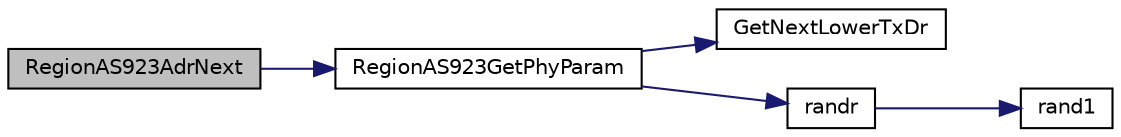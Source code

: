 digraph "RegionAS923AdrNext"
{
  edge [fontname="Helvetica",fontsize="10",labelfontname="Helvetica",labelfontsize="10"];
  node [fontname="Helvetica",fontsize="10",shape=record];
  rankdir="LR";
  Node0 [label="RegionAS923AdrNext",height=0.2,width=0.4,color="black", fillcolor="grey75", style="filled", fontcolor="black"];
  Node0 -> Node1 [color="midnightblue",fontsize="10",style="solid"];
  Node1 [label="RegionAS923GetPhyParam",height=0.2,width=0.4,color="black", fillcolor="white", style="filled",URL="$group___r_e_g_i_o_n_a_s923.html#ga20508dee35c0f25ff507478c5235fdeb",tooltip="The function gets a value of a specific phy attribute. "];
  Node1 -> Node2 [color="midnightblue",fontsize="10",style="solid"];
  Node2 [label="GetNextLowerTxDr",height=0.2,width=0.4,color="black", fillcolor="white", style="filled",URL="$_region_a_s923_8c.html#ae06574681e2f7c3f3e604878c81743aa"];
  Node1 -> Node3 [color="midnightblue",fontsize="10",style="solid"];
  Node3 [label="randr",height=0.2,width=0.4,color="black", fillcolor="white", style="filled",URL="$utilities_8c.html#af5d8ad6dae489ac64821e7d4f004595d",tooltip="Computes a random number between min and max "];
  Node3 -> Node4 [color="midnightblue",fontsize="10",style="solid"];
  Node4 [label="rand1",height=0.2,width=0.4,color="black", fillcolor="white", style="filled",URL="$utilities_8c.html#a682de7091382ea1fcb2919b0f1cf6cdc"];
}
